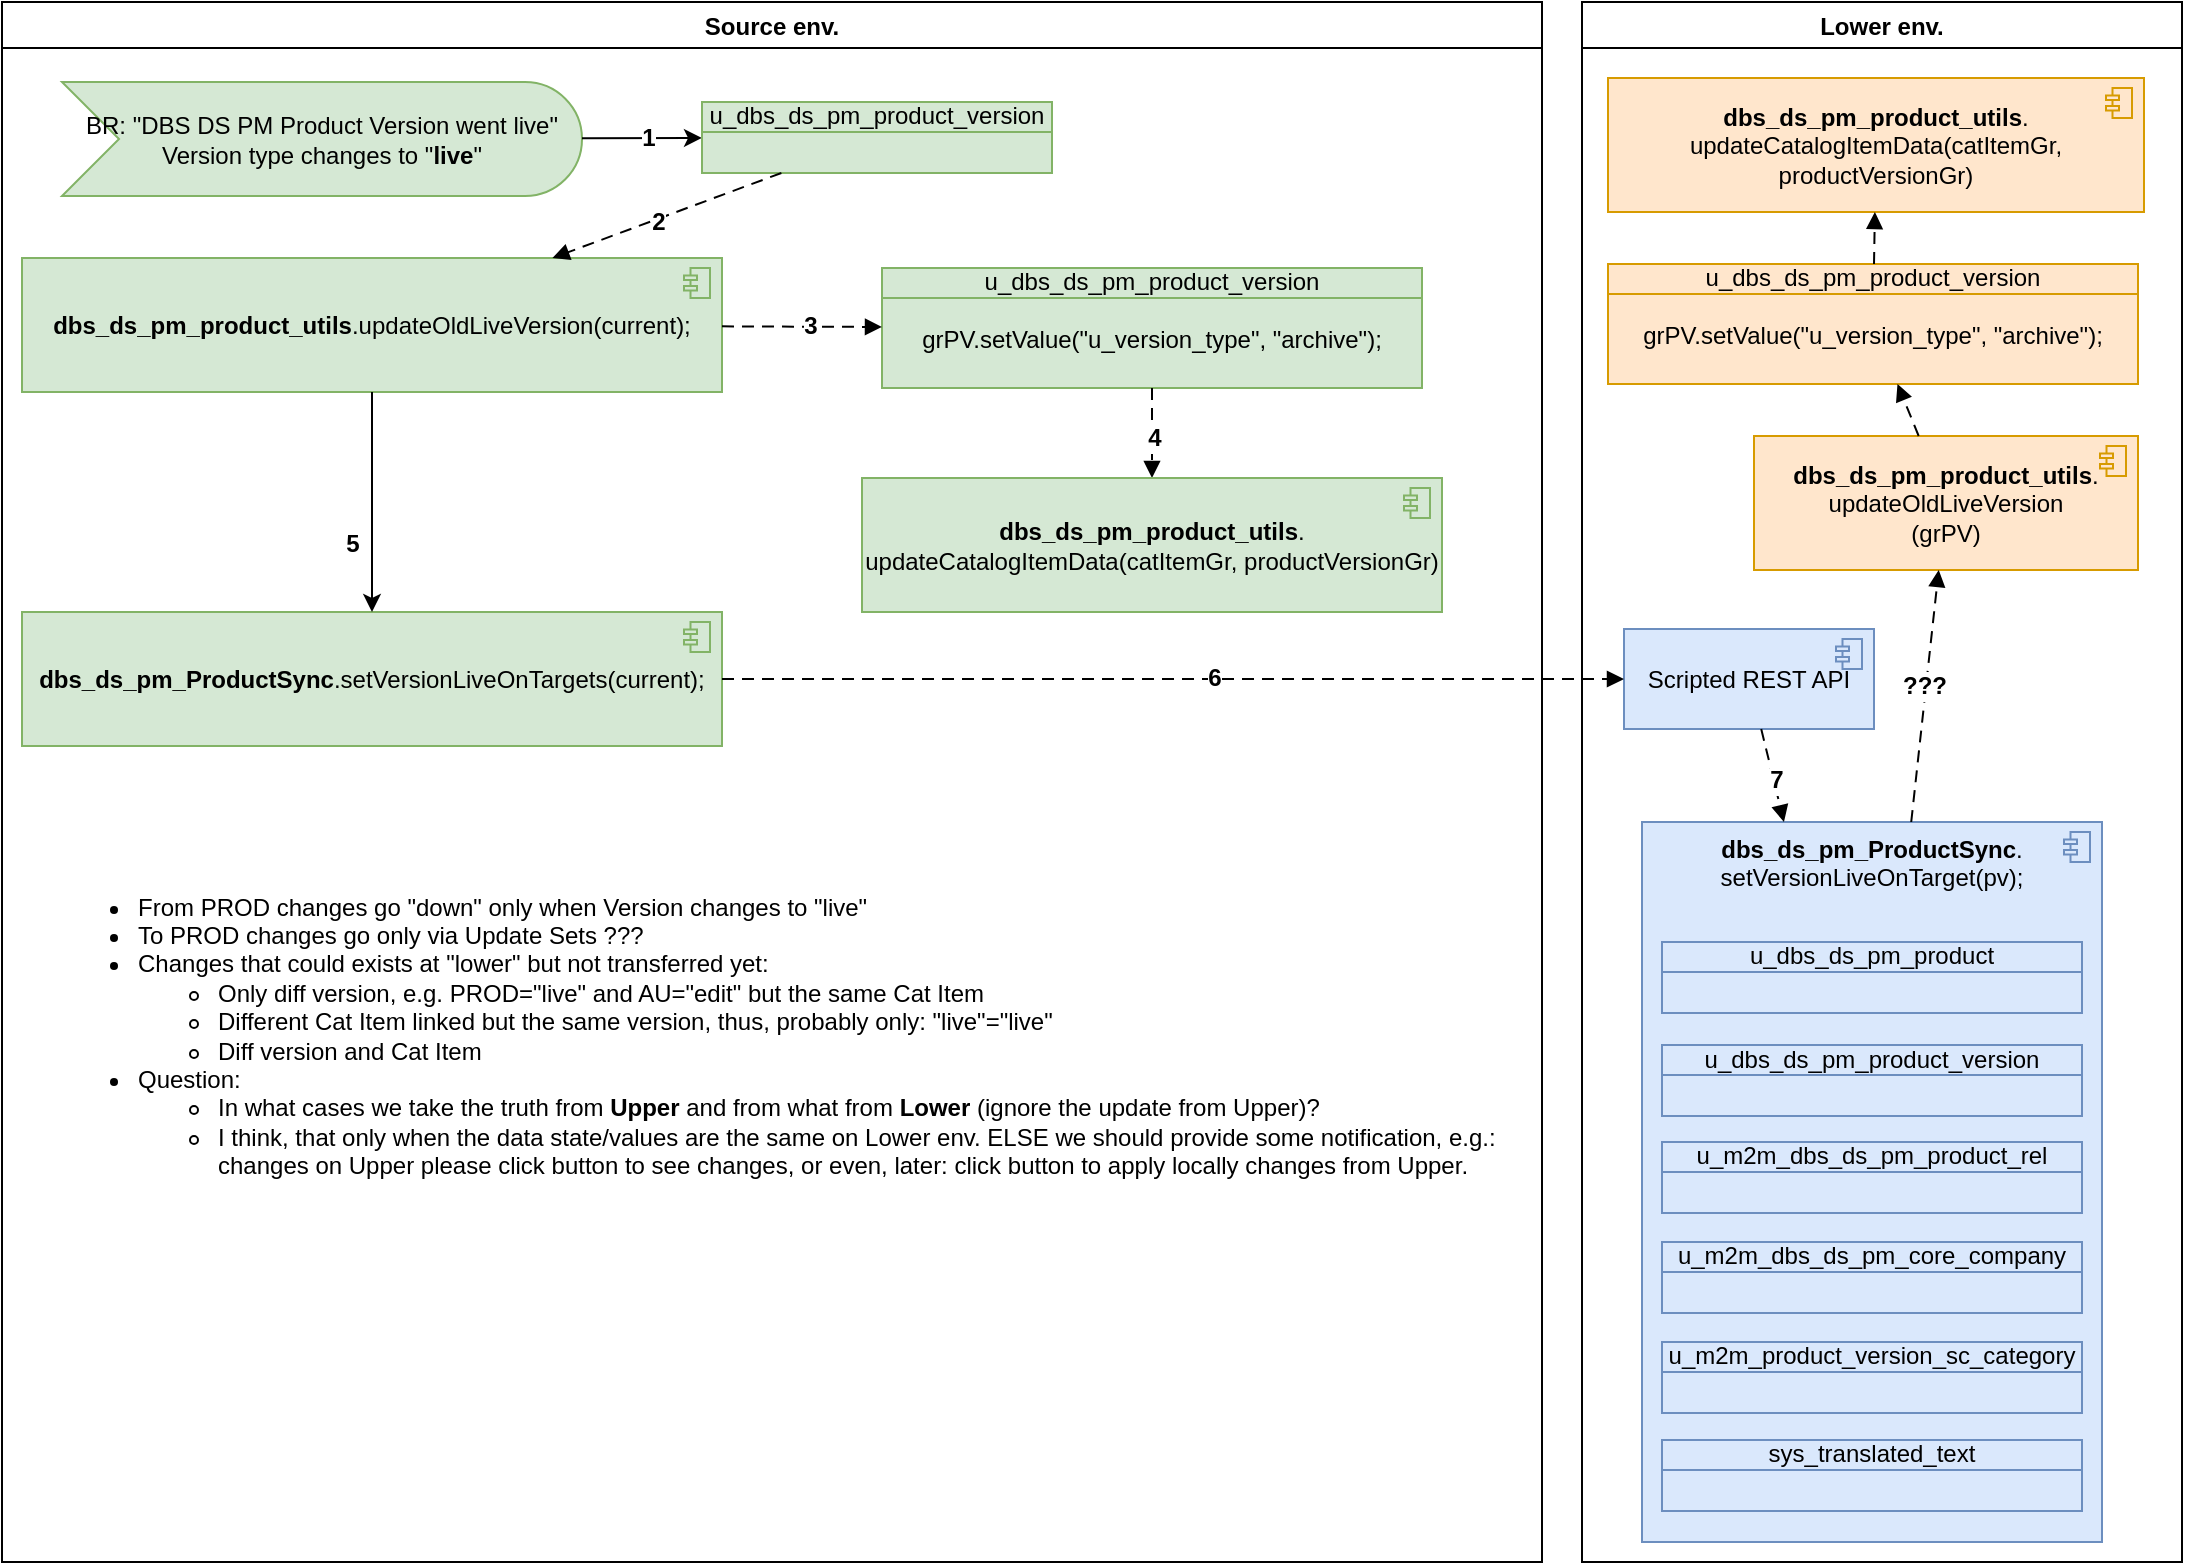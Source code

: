 <mxfile version="22.1.11" type="github" pages="3">
  <diagram name="Page-1" id="jKb18ju2QpwEmjpjgpJ_">
    <mxGraphModel dx="1578" dy="1831" grid="0" gridSize="10" guides="1" tooltips="1" connect="1" arrows="1" fold="1" page="1" pageScale="1" pageWidth="1169" pageHeight="827" math="0" shadow="0">
      <root>
        <mxCell id="0" />
        <mxCell id="1" parent="0" />
        <mxCell id="rB3nnP-iTHuCGY8ewRmM-4" value="BR: &quot;DBS DS PM Product Version went live&quot;&lt;br&gt;Version type changes to &quot;&lt;b&gt;live&lt;/b&gt;&quot;" style="html=1;outlineConnect=0;whiteSpace=wrap;fillColor=#d5e8d4;shape=mxgraph.archimate3.event;strokeColor=#82b366;" vertex="1" parent="1">
          <mxGeometry x="80" y="-770" width="260" height="57" as="geometry" />
        </mxCell>
        <mxCell id="rB3nnP-iTHuCGY8ewRmM-9" value="" style="edgeStyle=none;rounded=0;orthogonalLoop=1;jettySize=auto;html=1;fontSize=6;" edge="1" parent="1" source="rB3nnP-iTHuCGY8ewRmM-4" target="rB3nnP-iTHuCGY8ewRmM-31">
          <mxGeometry relative="1" as="geometry">
            <mxPoint x="334" y="-505.87" as="sourcePoint" />
            <mxPoint x="449" y="-479.87" as="targetPoint" />
          </mxGeometry>
        </mxCell>
        <mxCell id="rB3nnP-iTHuCGY8ewRmM-10" value="&lt;font style=&quot;font-size: 12px;&quot;&gt;&lt;b&gt;1&lt;/b&gt;&lt;/font&gt;" style="edgeLabel;html=1;align=center;verticalAlign=middle;resizable=0;points=[];fontSize=6;" vertex="1" connectable="0" parent="rB3nnP-iTHuCGY8ewRmM-9">
          <mxGeometry x="0.4" y="-1" relative="1" as="geometry">
            <mxPoint x="-9" y="-1" as="offset" />
          </mxGeometry>
        </mxCell>
        <mxCell id="rB3nnP-iTHuCGY8ewRmM-31" value="u_dbs_ds_pm_product_version" style="html=1;outlineConnect=0;whiteSpace=wrap;fillColor=#d5e8d4;shape=mxgraph.archimate3.businessObject;overflow=fill;strokeColor=#82b366;" vertex="1" parent="1">
          <mxGeometry x="400" y="-760" width="175" height="35.5" as="geometry" />
        </mxCell>
        <mxCell id="rB3nnP-iTHuCGY8ewRmM-57" value="&lt;b&gt;dbs_ds_pm_product_utils&lt;/b&gt;.updateOldLiveVersion(current);" style="html=1;outlineConnect=0;whiteSpace=wrap;fillColor=#d5e8d4;shape=mxgraph.archimate3.application;appType=comp;archiType=square;strokeColor=#82b366;verticalAlign=middle;" vertex="1" parent="1">
          <mxGeometry x="60" y="-682" width="350" height="67" as="geometry" />
        </mxCell>
        <mxCell id="rB3nnP-iTHuCGY8ewRmM-59" value="" style="html=1;endArrow=block;dashed=1;elbow=vertical;endFill=1;dashPattern=6 4;rounded=0;fontSize=12;" edge="1" parent="1" source="rB3nnP-iTHuCGY8ewRmM-31" target="rB3nnP-iTHuCGY8ewRmM-57">
          <mxGeometry width="160" relative="1" as="geometry">
            <mxPoint x="837" y="-180" as="sourcePoint" />
            <mxPoint x="1008" y="-180" as="targetPoint" />
          </mxGeometry>
        </mxCell>
        <mxCell id="rB3nnP-iTHuCGY8ewRmM-60" value="&lt;b&gt;2&lt;/b&gt;" style="edgeLabel;html=1;align=center;verticalAlign=middle;resizable=0;points=[];fontSize=12;" vertex="1" connectable="0" parent="rB3nnP-iTHuCGY8ewRmM-59">
          <mxGeometry x="0.091" y="1" relative="1" as="geometry">
            <mxPoint as="offset" />
          </mxGeometry>
        </mxCell>
        <mxCell id="rB3nnP-iTHuCGY8ewRmM-63" value="u_dbs_ds_pm_product_version&lt;br&gt;&lt;br&gt;grPV.setValue(&quot;u_version_type&quot;, &quot;archive&quot;);" style="html=1;outlineConnect=0;whiteSpace=wrap;fillColor=#d5e8d4;shape=mxgraph.archimate3.businessObject;overflow=fill;strokeColor=#82b366;" vertex="1" parent="1">
          <mxGeometry x="490" y="-677" width="270" height="60" as="geometry" />
        </mxCell>
        <mxCell id="rB3nnP-iTHuCGY8ewRmM-64" value="" style="html=1;endArrow=block;dashed=1;elbow=vertical;endFill=1;dashPattern=6 4;rounded=0;fontSize=12;" edge="1" parent="1" source="rB3nnP-iTHuCGY8ewRmM-57" target="rB3nnP-iTHuCGY8ewRmM-63">
          <mxGeometry width="160" relative="1" as="geometry">
            <mxPoint x="-15" y="-639" as="sourcePoint" />
            <mxPoint x="70" y="-639" as="targetPoint" />
          </mxGeometry>
        </mxCell>
        <mxCell id="rB3nnP-iTHuCGY8ewRmM-65" value="&lt;b&gt;3&lt;/b&gt;" style="edgeLabel;html=1;align=center;verticalAlign=middle;resizable=0;points=[];fontSize=12;" vertex="1" connectable="0" parent="rB3nnP-iTHuCGY8ewRmM-64">
          <mxGeometry x="0.091" y="1" relative="1" as="geometry">
            <mxPoint as="offset" />
          </mxGeometry>
        </mxCell>
        <mxCell id="rB3nnP-iTHuCGY8ewRmM-67" value="" style="html=1;endArrow=block;dashed=1;elbow=vertical;endFill=1;dashPattern=6 4;rounded=0;fontSize=12;" edge="1" parent="1" source="rB3nnP-iTHuCGY8ewRmM-63" target="rB3nnP-iTHuCGY8ewRmM-66">
          <mxGeometry width="160" relative="1" as="geometry">
            <mxPoint x="420" y="-638" as="sourcePoint" />
            <mxPoint x="500" y="-638" as="targetPoint" />
          </mxGeometry>
        </mxCell>
        <mxCell id="rB3nnP-iTHuCGY8ewRmM-68" value="&lt;b&gt;4&lt;/b&gt;" style="edgeLabel;html=1;align=center;verticalAlign=middle;resizable=0;points=[];fontSize=12;" vertex="1" connectable="0" parent="rB3nnP-iTHuCGY8ewRmM-67">
          <mxGeometry x="0.091" y="1" relative="1" as="geometry">
            <mxPoint as="offset" />
          </mxGeometry>
        </mxCell>
        <mxCell id="rB3nnP-iTHuCGY8ewRmM-69" value="Lower env." style="swimlane;" vertex="1" parent="1">
          <mxGeometry x="840" y="-810" width="300" height="780" as="geometry" />
        </mxCell>
        <mxCell id="rB3nnP-iTHuCGY8ewRmM-75" value="Scripted REST API" style="html=1;outlineConnect=0;whiteSpace=wrap;fillColor=#dae8fc;shape=mxgraph.archimate3.application;appType=comp;archiType=square;strokeColor=#6c8ebf;verticalAlign=middle;" vertex="1" parent="rB3nnP-iTHuCGY8ewRmM-69">
          <mxGeometry x="21" y="313.5" width="125" height="50" as="geometry" />
        </mxCell>
        <mxCell id="rB3nnP-iTHuCGY8ewRmM-78" value="&lt;b&gt;dbs_ds_pm_ProductSync&lt;/b&gt;.&lt;br&gt;setVersionLiveOnTarget(pv);" style="html=1;outlineConnect=0;whiteSpace=wrap;fillColor=#dae8fc;shape=mxgraph.archimate3.application;appType=comp;archiType=square;strokeColor=#6c8ebf;verticalAlign=top;" vertex="1" parent="rB3nnP-iTHuCGY8ewRmM-69">
          <mxGeometry x="30" y="410" width="230" height="360" as="geometry" />
        </mxCell>
        <mxCell id="rB3nnP-iTHuCGY8ewRmM-79" value="" style="html=1;endArrow=block;dashed=1;elbow=vertical;endFill=1;dashPattern=6 4;rounded=0;fontSize=12;" edge="1" parent="rB3nnP-iTHuCGY8ewRmM-69" source="rB3nnP-iTHuCGY8ewRmM-75" target="rB3nnP-iTHuCGY8ewRmM-78">
          <mxGeometry width="160" relative="1" as="geometry">
            <mxPoint x="-410" y="346.5" as="sourcePoint" />
            <mxPoint x="50" y="346.5" as="targetPoint" />
          </mxGeometry>
        </mxCell>
        <mxCell id="rB3nnP-iTHuCGY8ewRmM-80" value="&lt;b&gt;7&lt;/b&gt;" style="edgeLabel;html=1;align=center;verticalAlign=middle;resizable=0;points=[];fontSize=12;" vertex="1" connectable="0" parent="rB3nnP-iTHuCGY8ewRmM-79">
          <mxGeometry x="0.091" y="1" relative="1" as="geometry">
            <mxPoint as="offset" />
          </mxGeometry>
        </mxCell>
        <mxCell id="rB3nnP-iTHuCGY8ewRmM-87" value="u_dbs_ds_pm_product" style="html=1;outlineConnect=0;whiteSpace=wrap;fillColor=#dae8fc;shape=mxgraph.archimate3.businessObject;overflow=fill;strokeColor=#6c8ebf;" vertex="1" parent="rB3nnP-iTHuCGY8ewRmM-69">
          <mxGeometry x="40" y="470" width="210" height="35.5" as="geometry" />
        </mxCell>
        <mxCell id="rB3nnP-iTHuCGY8ewRmM-88" value="u_dbs_ds_pm_product_version" style="html=1;outlineConnect=0;whiteSpace=wrap;fillColor=#dae8fc;shape=mxgraph.archimate3.businessObject;overflow=fill;strokeColor=#6c8ebf;" vertex="1" parent="rB3nnP-iTHuCGY8ewRmM-69">
          <mxGeometry x="40" y="521.5" width="210" height="35.5" as="geometry" />
        </mxCell>
        <mxCell id="rB3nnP-iTHuCGY8ewRmM-89" value="u_m2m_dbs_ds_pm_product_rel" style="html=1;outlineConnect=0;whiteSpace=wrap;fillColor=#dae8fc;shape=mxgraph.archimate3.businessObject;overflow=fill;strokeColor=#6c8ebf;" vertex="1" parent="rB3nnP-iTHuCGY8ewRmM-69">
          <mxGeometry x="40" y="570" width="210" height="35.5" as="geometry" />
        </mxCell>
        <mxCell id="rB3nnP-iTHuCGY8ewRmM-90" value="u_m2m_dbs_ds_pm_core_company" style="html=1;outlineConnect=0;whiteSpace=wrap;fillColor=#dae8fc;shape=mxgraph.archimate3.businessObject;overflow=fill;strokeColor=#6c8ebf;" vertex="1" parent="rB3nnP-iTHuCGY8ewRmM-69">
          <mxGeometry x="40" y="620" width="210" height="35.5" as="geometry" />
        </mxCell>
        <mxCell id="rB3nnP-iTHuCGY8ewRmM-91" value="u_m2m_product_version_sc_category" style="html=1;outlineConnect=0;whiteSpace=wrap;fillColor=#dae8fc;shape=mxgraph.archimate3.businessObject;overflow=fill;strokeColor=#6c8ebf;" vertex="1" parent="rB3nnP-iTHuCGY8ewRmM-69">
          <mxGeometry x="40" y="670" width="210" height="35.5" as="geometry" />
        </mxCell>
        <mxCell id="rB3nnP-iTHuCGY8ewRmM-92" value="sys_translated_text" style="html=1;outlineConnect=0;whiteSpace=wrap;fillColor=#dae8fc;shape=mxgraph.archimate3.businessObject;overflow=fill;strokeColor=#6c8ebf;" vertex="1" parent="rB3nnP-iTHuCGY8ewRmM-69">
          <mxGeometry x="40" y="719" width="210" height="35.5" as="geometry" />
        </mxCell>
        <mxCell id="rB3nnP-iTHuCGY8ewRmM-93" value="&lt;b&gt;dbs_ds_pm_product_utils&lt;/b&gt;.&lt;br&gt;updateOldLiveVersion&lt;br&gt;(grPV)" style="html=1;outlineConnect=0;whiteSpace=wrap;fillColor=#ffe6cc;shape=mxgraph.archimate3.application;appType=comp;archiType=square;strokeColor=#d79b00;verticalAlign=middle;" vertex="1" parent="rB3nnP-iTHuCGY8ewRmM-69">
          <mxGeometry x="86" y="217" width="192" height="67" as="geometry" />
        </mxCell>
        <mxCell id="rB3nnP-iTHuCGY8ewRmM-94" value="" style="html=1;endArrow=block;dashed=1;elbow=vertical;endFill=1;dashPattern=6 4;rounded=0;fontSize=12;" edge="1" parent="rB3nnP-iTHuCGY8ewRmM-69" source="rB3nnP-iTHuCGY8ewRmM-78" target="rB3nnP-iTHuCGY8ewRmM-93">
          <mxGeometry width="160" relative="1" as="geometry">
            <mxPoint x="204" y="334" as="sourcePoint" />
            <mxPoint x="155" y="420" as="targetPoint" />
          </mxGeometry>
        </mxCell>
        <mxCell id="rB3nnP-iTHuCGY8ewRmM-95" value="&lt;b&gt;???&lt;/b&gt;" style="edgeLabel;html=1;align=center;verticalAlign=middle;resizable=0;points=[];fontSize=12;" vertex="1" connectable="0" parent="rB3nnP-iTHuCGY8ewRmM-94">
          <mxGeometry x="0.091" y="1" relative="1" as="geometry">
            <mxPoint as="offset" />
          </mxGeometry>
        </mxCell>
        <mxCell id="rB3nnP-iTHuCGY8ewRmM-98" value="u_dbs_ds_pm_product_version&lt;br&gt;&lt;br&gt;grPV.setValue(&quot;u_version_type&quot;, &quot;archive&quot;);" style="html=1;outlineConnect=0;whiteSpace=wrap;fillColor=#ffe6cc;shape=mxgraph.archimate3.businessObject;overflow=fill;strokeColor=#d79b00;" vertex="1" parent="rB3nnP-iTHuCGY8ewRmM-69">
          <mxGeometry x="13" y="131" width="265" height="60" as="geometry" />
        </mxCell>
        <mxCell id="rB3nnP-iTHuCGY8ewRmM-99" value="" style="html=1;endArrow=block;dashed=1;elbow=vertical;endFill=1;dashPattern=6 4;rounded=0;fontSize=12;" edge="1" parent="rB3nnP-iTHuCGY8ewRmM-69" source="rB3nnP-iTHuCGY8ewRmM-93" target="rB3nnP-iTHuCGY8ewRmM-98">
          <mxGeometry width="160" relative="1" as="geometry">
            <mxPoint x="175" y="420" as="sourcePoint" />
            <mxPoint x="191" y="271" as="targetPoint" />
          </mxGeometry>
        </mxCell>
        <mxCell id="rB3nnP-iTHuCGY8ewRmM-102" value="&lt;b&gt;dbs_ds_pm_product_utils&lt;/b&gt;.&lt;br&gt;updateCatalogItemData(catItemGr, productVersionGr)" style="html=1;outlineConnect=0;whiteSpace=wrap;fillColor=#ffe6cc;shape=mxgraph.archimate3.application;appType=comp;archiType=square;strokeColor=#d79b00;verticalAlign=middle;" vertex="1" parent="rB3nnP-iTHuCGY8ewRmM-69">
          <mxGeometry x="13" y="38" width="268" height="67" as="geometry" />
        </mxCell>
        <mxCell id="rB3nnP-iTHuCGY8ewRmM-103" value="" style="html=1;endArrow=block;dashed=1;elbow=vertical;endFill=1;dashPattern=6 4;rounded=0;fontSize=12;" edge="1" parent="rB3nnP-iTHuCGY8ewRmM-69" source="rB3nnP-iTHuCGY8ewRmM-98" target="rB3nnP-iTHuCGY8ewRmM-102">
          <mxGeometry width="160" relative="1" as="geometry">
            <mxPoint x="177" y="244" as="sourcePoint" />
            <mxPoint x="166" y="218" as="targetPoint" />
          </mxGeometry>
        </mxCell>
        <mxCell id="rB3nnP-iTHuCGY8ewRmM-74" value="Source env." style="swimlane;" vertex="1" parent="1">
          <mxGeometry x="50" y="-810" width="770" height="780" as="geometry" />
        </mxCell>
        <mxCell id="rB3nnP-iTHuCGY8ewRmM-66" value="&lt;b&gt;dbs_ds_pm_product_utils&lt;/b&gt;.&lt;br&gt;updateCatalogItemData(catItemGr, productVersionGr)" style="html=1;outlineConnect=0;whiteSpace=wrap;fillColor=#d5e8d4;shape=mxgraph.archimate3.application;appType=comp;archiType=square;strokeColor=#82b366;verticalAlign=middle;" vertex="1" parent="rB3nnP-iTHuCGY8ewRmM-74">
          <mxGeometry x="430" y="238" width="290" height="67" as="geometry" />
        </mxCell>
        <mxCell id="rB3nnP-iTHuCGY8ewRmM-58" value="&lt;b&gt;dbs_ds_pm_ProductSync&lt;/b&gt;.setVersionLiveOnTargets(current);" style="html=1;outlineConnect=0;whiteSpace=wrap;fillColor=#d5e8d4;shape=mxgraph.archimate3.application;appType=comp;archiType=square;strokeColor=#82b366;verticalAlign=middle;" vertex="1" parent="rB3nnP-iTHuCGY8ewRmM-74">
          <mxGeometry x="10" y="305" width="350" height="67" as="geometry" />
        </mxCell>
        <mxCell id="rB3nnP-iTHuCGY8ewRmM-104" value="&lt;ul&gt;&lt;li&gt;From PROD changes go &quot;down&quot; only when Version changes to &quot;live&quot;&lt;/li&gt;&lt;li&gt;To PROD changes go only via Update Sets ???&lt;/li&gt;&lt;li&gt;Changes that could exists at &quot;lower&quot; but not transferred yet:&lt;/li&gt;&lt;ul&gt;&lt;li&gt;Only diff version, e.g. PROD=&quot;live&quot; and AU=&quot;edit&quot; but the same Cat Item&lt;/li&gt;&lt;li&gt;Different Cat Item linked but the same version, thus, probably only: &quot;live&quot;=&quot;live&quot;&lt;/li&gt;&lt;li&gt;Diff version and Cat Item&lt;/li&gt;&lt;/ul&gt;&lt;li&gt;Question:&lt;/li&gt;&lt;ul&gt;&lt;li&gt;In what cases we take the truth from &lt;b&gt;Upper&lt;/b&gt; and from what from &lt;b&gt;Lower &lt;/b&gt;(ignore the update from Upper)?&lt;/li&gt;&lt;li&gt;I think, that only when the data state/values are the same on Lower env. ELSE we should provide some notification, e.g.: changes on Upper please click button to see changes, or even, later: click button to apply locally changes from Upper.&lt;/li&gt;&lt;/ul&gt;&lt;/ul&gt;" style="text;html=1;strokeColor=none;fillColor=none;align=left;verticalAlign=middle;whiteSpace=wrap;rounded=0;" vertex="1" parent="rB3nnP-iTHuCGY8ewRmM-74">
          <mxGeometry x="26" y="401" width="726" height="231" as="geometry" />
        </mxCell>
        <mxCell id="rB3nnP-iTHuCGY8ewRmM-76" value="" style="html=1;endArrow=block;dashed=1;elbow=vertical;endFill=1;dashPattern=6 4;rounded=0;fontSize=12;" edge="1" parent="1" source="rB3nnP-iTHuCGY8ewRmM-58" target="rB3nnP-iTHuCGY8ewRmM-75">
          <mxGeometry width="160" relative="1" as="geometry">
            <mxPoint x="245" y="-648" as="sourcePoint" />
            <mxPoint x="245" y="-450" as="targetPoint" />
          </mxGeometry>
        </mxCell>
        <mxCell id="rB3nnP-iTHuCGY8ewRmM-77" value="&lt;b&gt;6&lt;/b&gt;" style="edgeLabel;html=1;align=center;verticalAlign=middle;resizable=0;points=[];fontSize=12;" vertex="1" connectable="0" parent="rB3nnP-iTHuCGY8ewRmM-76">
          <mxGeometry x="0.091" y="1" relative="1" as="geometry">
            <mxPoint as="offset" />
          </mxGeometry>
        </mxCell>
        <mxCell id="rB3nnP-iTHuCGY8ewRmM-96" value="" style="edgeStyle=none;rounded=0;orthogonalLoop=1;jettySize=auto;html=1;fontSize=6;" edge="1" parent="1" source="rB3nnP-iTHuCGY8ewRmM-57" target="rB3nnP-iTHuCGY8ewRmM-58">
          <mxGeometry relative="1" as="geometry">
            <mxPoint x="350" y="-732" as="sourcePoint" />
            <mxPoint x="410" y="-732" as="targetPoint" />
          </mxGeometry>
        </mxCell>
        <mxCell id="rB3nnP-iTHuCGY8ewRmM-97" value="&lt;font style=&quot;font-size: 12px;&quot;&gt;&lt;b&gt;5&lt;/b&gt;&lt;/font&gt;" style="edgeLabel;html=1;align=center;verticalAlign=middle;resizable=0;points=[];fontSize=6;" vertex="1" connectable="0" parent="rB3nnP-iTHuCGY8ewRmM-96">
          <mxGeometry x="0.4" y="-1" relative="1" as="geometry">
            <mxPoint x="-9" y="-1" as="offset" />
          </mxGeometry>
        </mxCell>
      </root>
    </mxGraphModel>
  </diagram>
  <diagram id="A9atjqQcvO9QiG16HSPO" name="DeltaUsers">
    <mxGraphModel dx="1760" dy="2032" grid="0" gridSize="10" guides="1" tooltips="1" connect="1" arrows="1" fold="1" page="1" pageScale="1" pageWidth="1169" pageHeight="827" math="0" shadow="0">
      <root>
        <mxCell id="0" />
        <mxCell id="1" parent="0" />
        <mxCell id="I46VwtQyG4tnVIlK6Zi4-1" value="ServiceNow (target)" style="swimlane;" parent="1" vertex="1">
          <mxGeometry x="10" y="-803" width="961" height="609" as="geometry" />
        </mxCell>
        <mxCell id="I46VwtQyG4tnVIlK6Zi4-2" value="Scheduled Data Import&amp;nbsp;&amp;lt;scheduled_import_set&amp;gt;" style="html=1;outlineConnect=0;whiteSpace=wrap;fillColor=#d5e8d4;shape=mxgraph.archimate3.application;appType=comp;archiType=square;strokeColor=#82b366;verticalAlign=top;" parent="I46VwtQyG4tnVIlK6Zi4-1" vertex="1">
          <mxGeometry x="289" y="45" width="637.75" height="546" as="geometry" />
        </mxCell>
        <mxCell id="I46VwtQyG4tnVIlK6Zi4-3" value="DBS ACAT Personendatenimport" style="html=1;outlineConnect=0;whiteSpace=wrap;fillColor=#d5e8d4;shape=mxgraph.archimate3.application;appType=func;archiType=rounded;strokeColor=#82b366;verticalAlign=top;align=left;" parent="I46VwtQyG4tnVIlK6Zi4-1" vertex="1">
          <mxGeometry x="309" y="85" width="608.75" height="486" as="geometry" />
        </mxCell>
        <mxCell id="I46VwtQyG4tnVIlK6Zi4-4" value="Daily" style="html=1;outlineConnect=0;whiteSpace=wrap;fillColor=#d5e8d4;shape=mxgraph.archimate3.event;strokeColor=#82b366;" parent="I46VwtQyG4tnVIlK6Zi4-1" vertex="1">
          <mxGeometry x="138" y="133.88" width="87" height="57" as="geometry" />
        </mxCell>
        <mxCell id="I46VwtQyG4tnVIlK6Zi4-5" value="Load Staging Data" style="html=1;outlineConnect=0;whiteSpace=wrap;fillColor=#d5e8d4;shape=mxgraph.archimate3.application;appType=proc;archiType=rounded;strokeColor=#82b366;verticalAlign=top;" parent="I46VwtQyG4tnVIlK6Zi4-1" vertex="1">
          <mxGeometry x="325" y="115" width="575.25" height="161" as="geometry" />
        </mxCell>
        <mxCell id="I46VwtQyG4tnVIlK6Zi4-7" value="Get&amp;nbsp;Data" style="html=1;outlineConnect=0;whiteSpace=wrap;fillColor=#d5e8d4;shape=mxgraph.archimate3.application;appType=proc;archiType=rounded;strokeColor=#82b366;verticalAlign=middle;" parent="I46VwtQyG4tnVIlK6Zi4-1" vertex="1">
          <mxGeometry x="545.38" y="135.86" width="125" height="53.05" as="geometry" />
        </mxCell>
        <mxCell id="I46VwtQyG4tnVIlK6Zi4-9" value="" style="edgeStyle=none;rounded=0;orthogonalLoop=1;jettySize=auto;html=1;fontSize=6;" parent="I46VwtQyG4tnVIlK6Zi4-1" source="I46VwtQyG4tnVIlK6Zi4-4" target="I46VwtQyG4tnVIlK6Zi4-7" edge="1">
          <mxGeometry relative="1" as="geometry">
            <mxPoint x="144" y="134.13" as="sourcePoint" />
            <mxPoint x="365" y="163.161" as="targetPoint" />
          </mxGeometry>
        </mxCell>
        <mxCell id="I46VwtQyG4tnVIlK6Zi4-10" value="&lt;font style=&quot;font-size: 12px;&quot;&gt;&lt;b&gt;1&lt;/b&gt;&lt;/font&gt;" style="edgeLabel;html=1;align=center;verticalAlign=middle;resizable=0;points=[];fontSize=6;" parent="I46VwtQyG4tnVIlK6Zi4-9" vertex="1" connectable="0">
          <mxGeometry x="0.4" y="-1" relative="1" as="geometry">
            <mxPoint x="-17" y="3" as="offset" />
          </mxGeometry>
        </mxCell>
        <mxCell id="I46VwtQyG4tnVIlK6Zi4-13" value="Personenstammdaten - SysUser &amp;lt;sys_transform_map&amp;gt;" style="html=1;outlineConnect=0;whiteSpace=wrap;fillColor=#d5e8d4;shape=mxgraph.archimate3.application;appType=proc;archiType=rounded;strokeColor=#82b366;verticalAlign=top;" parent="I46VwtQyG4tnVIlK6Zi4-1" vertex="1">
          <mxGeometry x="328" y="321" width="572.25" height="229" as="geometry" />
        </mxCell>
        <mxCell id="I46VwtQyG4tnVIlK6Zi4-14" value="Field Map &amp;lt;sys_transform_entry&amp;gt;" style="html=1;outlineConnect=0;whiteSpace=wrap;fillColor=#d5e8d4;shape=mxgraph.archimate3.application;appType=comp;archiType=square;strokeColor=#82b366;verticalAlign=top;" parent="I46VwtQyG4tnVIlK6Zi4-1" vertex="1">
          <mxGeometry x="568" y="365" width="277" height="176" as="geometry" />
        </mxCell>
        <mxCell id="I46VwtQyG4tnVIlK6Zi4-15" value="" style="html=1;endArrow=block;dashed=1;elbow=vertical;endFill=1;dashPattern=6 4;rounded=0;fontSize=12;" parent="I46VwtQyG4tnVIlK6Zi4-1" source="I46VwtQyG4tnVIlK6Zi4-5" target="I46VwtQyG4tnVIlK6Zi4-13" edge="1">
          <mxGeometry width="160" relative="1" as="geometry">
            <mxPoint x="889" y="220" as="sourcePoint" />
            <mxPoint x="1154" y="220" as="targetPoint" />
          </mxGeometry>
        </mxCell>
        <mxCell id="I46VwtQyG4tnVIlK6Zi4-16" value="&lt;b&gt;3&lt;/b&gt;" style="edgeLabel;html=1;align=center;verticalAlign=middle;resizable=0;points=[];fontSize=12;" parent="I46VwtQyG4tnVIlK6Zi4-15" vertex="1" connectable="0">
          <mxGeometry x="0.091" y="1" relative="1" as="geometry">
            <mxPoint x="4" y="-3" as="offset" />
          </mxGeometry>
        </mxCell>
        <mxCell id="I46VwtQyG4tnVIlK6Zi4-18" value="u_personenstammdaten" style="html=1;outlineConnect=0;whiteSpace=wrap;fillColor=#d5e8d4;shape=mxgraph.archimate3.businessObject;overflow=fill;strokeColor=#82b366;" parent="I46VwtQyG4tnVIlK6Zi4-1" vertex="1">
          <mxGeometry x="365" y="219" width="159.75" height="40" as="geometry" />
        </mxCell>
        <mxCell id="I46VwtQyG4tnVIlK6Zi4-20" value="" style="html=1;endArrow=open;elbow=vertical;endFill=0;dashed=1;dashPattern=1 4;rounded=0;fillColor=#00b9f2;" parent="I46VwtQyG4tnVIlK6Zi4-1" source="I46VwtQyG4tnVIlK6Zi4-7" target="I46VwtQyG4tnVIlK6Zi4-18" edge="1">
          <mxGeometry width="160" relative="1" as="geometry">
            <mxPoint x="504.75" y="1091.13" as="sourcePoint" />
            <mxPoint x="304.75" y="1050.13" as="targetPoint" />
          </mxGeometry>
        </mxCell>
        <mxCell id="I46VwtQyG4tnVIlK6Zi4-21" value="" style="html=1;endArrow=open;elbow=vertical;endFill=0;dashed=1;dashPattern=1 4;rounded=0;fillColor=#00b9f2;edgeStyle=orthogonalEdgeStyle;" parent="I46VwtQyG4tnVIlK6Zi4-1" source="I46VwtQyG4tnVIlK6Zi4-14" target="I46VwtQyG4tnVIlK6Zi4-18" edge="1">
          <mxGeometry width="160" relative="1" as="geometry">
            <mxPoint x="797" y="233" as="sourcePoint" />
            <mxPoint x="527" y="275" as="targetPoint" />
            <Array as="points">
              <mxPoint x="452" y="380" />
            </Array>
          </mxGeometry>
        </mxCell>
        <mxCell id="I46VwtQyG4tnVIlK6Zi4-31" value="sys_user&lt;br&gt;&lt;br&gt;Active = True/False" style="html=1;outlineConnect=0;whiteSpace=wrap;fillColor=#d5e8d4;shape=mxgraph.archimate3.businessObject;overflow=fill;strokeColor=#82b366;" parent="I46VwtQyG4tnVIlK6Zi4-1" vertex="1">
          <mxGeometry x="365" y="424.75" width="161" height="54.25" as="geometry" />
        </mxCell>
        <mxCell id="I46VwtQyG4tnVIlK6Zi4-32" value="" style="html=1;endArrow=open;elbow=vertical;endFill=0;dashed=1;dashPattern=1 4;rounded=0;fillColor=#00b9f2;edgeStyle=orthogonalEdgeStyle;" parent="I46VwtQyG4tnVIlK6Zi4-1" source="I46VwtQyG4tnVIlK6Zi4-60" target="I46VwtQyG4tnVIlK6Zi4-31" edge="1">
          <mxGeometry width="160" relative="1" as="geometry">
            <mxPoint x="592.5" y="469.5" as="sourcePoint" />
            <mxPoint x="462" y="293" as="targetPoint" />
          </mxGeometry>
        </mxCell>
        <mxCell id="I46VwtQyG4tnVIlK6Zi4-60" value="&lt;br style=&quot;border-color: var(--border-color);&quot;&gt;&lt;span style=&quot;&quot;&gt;&amp;nbsp;&lt;/span&gt;&lt;span style=&quot;border-color: var(--border-color);&quot;&gt;&lt;span style=&quot;white-space: pre;&quot;&gt;&amp;nbsp;&amp;nbsp;&amp;nbsp;&amp;nbsp;&lt;/span&gt;&lt;/span&gt;&lt;span style=&quot;&quot;&gt;if (STATUS_ACATUSER = 0) {&lt;/span&gt;&lt;br style=&quot;border-color: var(--border-color);&quot;&gt;&lt;span style=&quot;border-color: var(--border-color);&quot;&gt;&lt;span style=&quot;white-space: pre;&quot;&gt;&amp;nbsp;&amp;nbsp;&amp;nbsp;&amp;nbsp;&lt;/span&gt;&lt;span style=&quot;border-color: var(--border-color);&quot;&gt;&lt;span style=&quot;white-space: pre;&quot;&gt;&amp;nbsp;&amp;nbsp;&amp;nbsp;&amp;nbsp;&lt;/span&gt;&lt;/span&gt;&lt;/span&gt;&lt;span style=&quot;&quot;&gt;then&lt;/span&gt;&lt;br style=&quot;border-color: var(--border-color);&quot;&gt;&lt;span style=&quot;border-color: var(--border-color);&quot;&gt;&lt;span style=&quot;white-space: pre;&quot;&gt;&amp;nbsp;&amp;nbsp;&amp;nbsp;&amp;nbsp;&lt;/span&gt;&lt;/span&gt;&lt;span style=&quot;border-color: var(--border-color);&quot;&gt;&lt;span style=&quot;white-space: pre;&quot;&gt;&amp;nbsp;&amp;nbsp;&amp;nbsp;&amp;nbsp;&lt;/span&gt;&lt;span style=&quot;border-color: var(--border-color);&quot;&gt;&lt;span style=&quot;white-space: pre;&quot;&gt;&amp;nbsp;&amp;nbsp;&amp;nbsp;&amp;nbsp;&lt;/span&gt;&lt;/span&gt;&lt;/span&gt;&lt;span style=&quot;&quot;&gt;sys_user.active=&lt;/span&gt;&lt;b style=&quot;border-color: var(--border-color);&quot;&gt;False&lt;br style=&quot;border-color: var(--border-color);&quot;&gt;&lt;/b&gt;&lt;span style=&quot;border-color: var(--border-color);&quot;&gt;&lt;span style=&quot;white-space: pre;&quot;&gt;&amp;nbsp;&amp;nbsp;&amp;nbsp;&amp;nbsp;&lt;/span&gt;&lt;span style=&quot;border-color: var(--border-color);&quot;&gt;&lt;span style=&quot;white-space: pre;&quot;&gt;&amp;nbsp;&amp;nbsp;&amp;nbsp;&amp;nbsp;&lt;/span&gt;&lt;/span&gt;&lt;/span&gt;&lt;span style=&quot;&quot;&gt;else&lt;/span&gt;&lt;br style=&quot;border-color: var(--border-color);&quot;&gt;&lt;span style=&quot;border-color: var(--border-color);&quot;&gt;&lt;span style=&quot;white-space: pre;&quot;&gt;&amp;nbsp;&amp;nbsp;&amp;nbsp;&amp;nbsp;&lt;/span&gt;&lt;/span&gt;&lt;span style=&quot;border-color: var(--border-color);&quot;&gt;&lt;span style=&quot;white-space: pre;&quot;&gt;&amp;nbsp;&amp;nbsp;&amp;nbsp;&amp;nbsp;&lt;/span&gt;&lt;span style=&quot;border-color: var(--border-color);&quot;&gt;&lt;span style=&quot;white-space: pre;&quot;&gt;&amp;nbsp;&amp;nbsp;&amp;nbsp;&amp;nbsp;&lt;/span&gt;&lt;/span&gt;&lt;/span&gt;&lt;span style=&quot;&quot;&gt;sys_user.active=&lt;/span&gt;&lt;span style=&quot;border-color: var(--border-color);&quot;&gt;&lt;span style=&quot;border-color: var(--border-color); font-weight: bold;&quot;&gt;True&lt;/span&gt;&lt;br style=&quot;border-color: var(--border-color);&quot;&gt;&lt;span style=&quot;border-color: var(--border-color);&quot;&gt;&lt;span style=&quot;white-space: pre;&quot;&gt;&amp;nbsp;&amp;nbsp;&amp;nbsp;&amp;nbsp;&lt;/span&gt;&lt;/span&gt;}&lt;br&gt;&lt;/span&gt;" style="html=1;outlineConnect=0;whiteSpace=wrap;fillColor=#fff2cc;shape=mxgraph.archimate3.application;appType=comp;archiType=square;strokeColor=#d6b656;verticalAlign=top;align=left;" parent="I46VwtQyG4tnVIlK6Zi4-1" vertex="1">
          <mxGeometry x="599" y="393" width="214" height="140" as="geometry" />
        </mxCell>
        <mxCell id="I46VwtQyG4tnVIlK6Zi4-41" value="Source" style="swimlane;" parent="1" vertex="1">
          <mxGeometry x="995" y="-803" width="168.5" height="608" as="geometry" />
        </mxCell>
        <mxCell id="I46VwtQyG4tnVIlK6Zi4-42" value="Oracle DB" style="html=1;outlineConnect=0;whiteSpace=wrap;fillColor=#dae8fc;shape=mxgraph.archimate3.application;appType=comp;archiType=square;strokeColor=#6c8ebf;verticalAlign=top;" parent="I46VwtQyG4tnVIlK6Zi4-41" vertex="1">
          <mxGeometry x="10.25" y="41" width="148" height="255" as="geometry" />
        </mxCell>
        <mxCell id="I46VwtQyG4tnVIlK6Zi4-43" value="Select * FROM &lt;br&gt;&lt;br&gt;DBO_SST.&lt;br&gt;v_m2c_personensync &lt;br&gt;&lt;br&gt;WHERE KONTOTYP&lt;br&gt;IN (1,2,3,5)" style="html=1;outlineConnect=0;whiteSpace=wrap;fillColor=#dae8fc;shape=mxgraph.archimate3.application;appType=comp;archiType=square;strokeColor=#6c8ebf;verticalAlign=top;align=left;" parent="I46VwtQyG4tnVIlK6Zi4-41" vertex="1">
          <mxGeometry x="21" y="98.85" width="130.75" height="131" as="geometry" />
        </mxCell>
        <mxCell id="I46VwtQyG4tnVIlK6Zi4-46" value="" style="html=1;endArrow=block;dashed=1;elbow=vertical;endFill=1;dashPattern=6 4;rounded=0;fontSize=12;" parent="1" source="I46VwtQyG4tnVIlK6Zi4-7" target="I46VwtQyG4tnVIlK6Zi4-43" edge="1">
          <mxGeometry width="160" relative="1" as="geometry">
            <mxPoint x="911.25" y="-93" as="sourcePoint" />
            <mxPoint x="981.25" y="-163" as="targetPoint" />
          </mxGeometry>
        </mxCell>
        <mxCell id="I46VwtQyG4tnVIlK6Zi4-47" value="&lt;b&gt;2&lt;/b&gt;" style="edgeLabel;html=1;align=center;verticalAlign=middle;resizable=0;points=[];fontSize=12;" parent="I46VwtQyG4tnVIlK6Zi4-46" vertex="1" connectable="0">
          <mxGeometry x="0.091" y="1" relative="1" as="geometry">
            <mxPoint as="offset" />
          </mxGeometry>
        </mxCell>
      </root>
    </mxGraphModel>
  </diagram>
  <diagram name="InActiveUser" id="58SacWd6kYEhIV6t45Bb">
    <mxGraphModel dx="1760" dy="2032" grid="0" gridSize="10" guides="1" tooltips="1" connect="1" arrows="1" fold="1" page="1" pageScale="1" pageWidth="1169" pageHeight="827" math="0" shadow="0">
      <root>
        <mxCell id="3hLvqZhibla9Zf9oLhwZ-0" />
        <mxCell id="3hLvqZhibla9Zf9oLhwZ-1" parent="3hLvqZhibla9Zf9oLhwZ-0" />
        <mxCell id="3hLvqZhibla9Zf9oLhwZ-2" value="ServiceNow (target)" style="swimlane;" vertex="1" parent="3hLvqZhibla9Zf9oLhwZ-1">
          <mxGeometry x="10" y="-803" width="923" height="602" as="geometry" />
        </mxCell>
        <mxCell id="3hLvqZhibla9Zf9oLhwZ-3" value="Scheduled Data Import&amp;nbsp;&amp;lt;scheduled_import_set&amp;gt;" style="html=1;outlineConnect=0;whiteSpace=wrap;fillColor=#d5e8d4;shape=mxgraph.archimate3.application;appType=comp;archiType=square;strokeColor=#82b366;verticalAlign=top;" vertex="1" parent="3hLvqZhibla9Zf9oLhwZ-2">
          <mxGeometry x="262" y="45" width="637.75" height="537" as="geometry" />
        </mxCell>
        <mxCell id="3hLvqZhibla9Zf9oLhwZ-4" value="DBS ACAT Personendatenimport" style="html=1;outlineConnect=0;whiteSpace=wrap;fillColor=#d5e8d4;shape=mxgraph.archimate3.application;appType=func;archiType=rounded;strokeColor=#82b366;verticalAlign=top;align=left;" vertex="1" parent="3hLvqZhibla9Zf9oLhwZ-2">
          <mxGeometry x="282" y="85" width="608.75" height="483" as="geometry" />
        </mxCell>
        <mxCell id="3hLvqZhibla9Zf9oLhwZ-5" value="Daily" style="html=1;outlineConnect=0;whiteSpace=wrap;fillColor=#d5e8d4;shape=mxgraph.archimate3.event;strokeColor=#82b366;" vertex="1" parent="3hLvqZhibla9Zf9oLhwZ-2">
          <mxGeometry x="24" y="133.88" width="87" height="57" as="geometry" />
        </mxCell>
        <mxCell id="3hLvqZhibla9Zf9oLhwZ-6" value="Load Staging Data" style="html=1;outlineConnect=0;whiteSpace=wrap;fillColor=#d5e8d4;shape=mxgraph.archimate3.application;appType=proc;archiType=rounded;strokeColor=#82b366;verticalAlign=top;" vertex="1" parent="3hLvqZhibla9Zf9oLhwZ-2">
          <mxGeometry x="298" y="115" width="575.25" height="232" as="geometry" />
        </mxCell>
        <mxCell id="3hLvqZhibla9Zf9oLhwZ-7" value="Pre Script&lt;br&gt;&lt;br&gt;Truncate Staging Data" style="html=1;outlineConnect=0;whiteSpace=wrap;fillColor=#d5e8d4;shape=mxgraph.archimate3.application;appType=proc;archiType=rounded;strokeColor=#82b366;verticalAlign=middle;" vertex="1" parent="3hLvqZhibla9Zf9oLhwZ-2">
          <mxGeometry x="338" y="135.88" width="162" height="55" as="geometry" />
        </mxCell>
        <mxCell id="3hLvqZhibla9Zf9oLhwZ-8" value="Get &lt;b&gt;&lt;font color=&quot;#ff3333&quot;&gt;ALL&lt;/font&gt;&lt;/b&gt; Data" style="html=1;outlineConnect=0;whiteSpace=wrap;fillColor=#d5e8d4;shape=mxgraph.archimate3.application;appType=proc;archiType=rounded;strokeColor=#82b366;verticalAlign=middle;" vertex="1" parent="3hLvqZhibla9Zf9oLhwZ-2">
          <mxGeometry x="723" y="135.86" width="125" height="53.05" as="geometry" />
        </mxCell>
        <mxCell id="3hLvqZhibla9Zf9oLhwZ-9" value="" style="edgeStyle=none;rounded=0;orthogonalLoop=1;jettySize=auto;html=1;fontSize=6;" edge="1" parent="3hLvqZhibla9Zf9oLhwZ-2" source="3hLvqZhibla9Zf9oLhwZ-5" target="3hLvqZhibla9Zf9oLhwZ-7">
          <mxGeometry relative="1" as="geometry">
            <mxPoint x="144" y="134.13" as="sourcePoint" />
            <mxPoint x="237" y="138" as="targetPoint" />
          </mxGeometry>
        </mxCell>
        <mxCell id="3hLvqZhibla9Zf9oLhwZ-10" value="&lt;font style=&quot;font-size: 12px;&quot;&gt;&lt;b&gt;1&lt;/b&gt;&lt;/font&gt;" style="edgeLabel;html=1;align=center;verticalAlign=middle;resizable=0;points=[];fontSize=6;" vertex="1" connectable="0" parent="3hLvqZhibla9Zf9oLhwZ-9">
          <mxGeometry x="0.4" y="-1" relative="1" as="geometry">
            <mxPoint x="-17" y="3" as="offset" />
          </mxGeometry>
        </mxCell>
        <mxCell id="3hLvqZhibla9Zf9oLhwZ-11" value="" style="html=1;endArrow=block;dashed=1;elbow=vertical;endFill=1;dashPattern=6 4;rounded=0;fontSize=12;" edge="1" parent="3hLvqZhibla9Zf9oLhwZ-2" source="3hLvqZhibla9Zf9oLhwZ-7" target="3hLvqZhibla9Zf9oLhwZ-8">
          <mxGeometry width="160" relative="1" as="geometry">
            <mxPoint x="279.75" y="433.13" as="sourcePoint" />
            <mxPoint x="589.75" y="472.686" as="targetPoint" />
          </mxGeometry>
        </mxCell>
        <mxCell id="3hLvqZhibla9Zf9oLhwZ-12" value="&lt;b&gt;2&lt;/b&gt;" style="edgeLabel;html=1;align=center;verticalAlign=middle;resizable=0;points=[];fontSize=12;" vertex="1" connectable="0" parent="3hLvqZhibla9Zf9oLhwZ-11">
          <mxGeometry x="0.091" y="1" relative="1" as="geometry">
            <mxPoint as="offset" />
          </mxGeometry>
        </mxCell>
        <mxCell id="3hLvqZhibla9Zf9oLhwZ-15" value="" style="html=1;endArrow=block;dashed=1;elbow=vertical;endFill=1;dashPattern=6 4;rounded=0;fontSize=12;" edge="1" parent="3hLvqZhibla9Zf9oLhwZ-2" source="3hLvqZhibla9Zf9oLhwZ-6" target="3hLvqZhibla9Zf9oLhwZ-27">
          <mxGeometry width="160" relative="1" as="geometry">
            <mxPoint x="862" y="220" as="sourcePoint" />
            <mxPoint x="586.44" y="335" as="targetPoint" />
          </mxGeometry>
        </mxCell>
        <mxCell id="3hLvqZhibla9Zf9oLhwZ-16" value="&lt;b&gt;4&lt;/b&gt;" style="edgeLabel;html=1;align=center;verticalAlign=middle;resizable=0;points=[];fontSize=12;" vertex="1" connectable="0" parent="3hLvqZhibla9Zf9oLhwZ-15">
          <mxGeometry x="0.091" y="1" relative="1" as="geometry">
            <mxPoint x="4" y="-3" as="offset" />
          </mxGeometry>
        </mxCell>
        <mxCell id="3hLvqZhibla9Zf9oLhwZ-17" value="u_dbs_acat_imp_person_id" style="html=1;outlineConnect=0;whiteSpace=wrap;fillColor=#d5e8d4;shape=mxgraph.archimate3.businessObject;overflow=fill;strokeColor=#82b366;" vertex="1" parent="3hLvqZhibla9Zf9oLhwZ-2">
          <mxGeometry x="338" y="236" width="159.75" height="51" as="geometry" />
        </mxCell>
        <mxCell id="3hLvqZhibla9Zf9oLhwZ-18" value="" style="html=1;endArrow=open;elbow=vertical;endFill=0;dashed=1;dashPattern=1 4;rounded=0;fillColor=#00b9f2;" edge="1" parent="3hLvqZhibla9Zf9oLhwZ-2" source="3hLvqZhibla9Zf9oLhwZ-7" target="3hLvqZhibla9Zf9oLhwZ-17">
          <mxGeometry width="160" relative="1" as="geometry">
            <mxPoint x="467.75" y="1081.13" as="sourcePoint" />
            <mxPoint x="267.75" y="1040.13" as="targetPoint" />
          </mxGeometry>
        </mxCell>
        <mxCell id="3hLvqZhibla9Zf9oLhwZ-19" value="" style="html=1;endArrow=open;elbow=vertical;endFill=0;dashed=1;dashPattern=1 4;rounded=0;fillColor=#00b9f2;" edge="1" parent="3hLvqZhibla9Zf9oLhwZ-2" source="3hLvqZhibla9Zf9oLhwZ-8" target="3hLvqZhibla9Zf9oLhwZ-17">
          <mxGeometry width="160" relative="1" as="geometry">
            <mxPoint x="477.75" y="1091.13" as="sourcePoint" />
            <mxPoint x="277.75" y="1050.13" as="targetPoint" />
          </mxGeometry>
        </mxCell>
        <mxCell id="3hLvqZhibla9Zf9oLhwZ-21" value="DB VIEW:&lt;br&gt;&lt;br&gt;sys_user_view" style="html=1;outlineConnect=0;whiteSpace=wrap;fillColor=#d5e8d4;shape=mxgraph.archimate3.businessObject;overflow=fill;strokeColor=#82b366;" vertex="1" parent="3hLvqZhibla9Zf9oLhwZ-2">
          <mxGeometry x="24" y="332" width="160" height="58" as="geometry" />
        </mxCell>
        <mxCell id="3hLvqZhibla9Zf9oLhwZ-22" value="" style="html=1;endArrow=open;elbow=vertical;endFill=0;dashed=1;dashPattern=1 4;rounded=0;fillColor=#00b9f2;" edge="1" parent="3hLvqZhibla9Zf9oLhwZ-2" source="3hLvqZhibla9Zf9oLhwZ-21" target="A-56lgZp5MI0nFmK1f4I-0">
          <mxGeometry width="160" relative="1" as="geometry">
            <mxPoint x="291" y="-245" as="sourcePoint" />
            <mxPoint x="365" y="435.275" as="targetPoint" />
          </mxGeometry>
        </mxCell>
        <mxCell id="3hLvqZhibla9Zf9oLhwZ-23" value="" style="html=1;endArrow=open;elbow=vertical;endFill=0;dashed=1;dashPattern=1 4;rounded=0;fillColor=#00b9f2;" edge="1" parent="3hLvqZhibla9Zf9oLhwZ-2" source="3hLvqZhibla9Zf9oLhwZ-21" target="3hLvqZhibla9Zf9oLhwZ-17">
          <mxGeometry width="160" relative="1" as="geometry">
            <mxPoint x="123.842" y="200" as="sourcePoint" />
            <mxPoint x="177.126" y="247" as="targetPoint" />
          </mxGeometry>
        </mxCell>
        <mxCell id="3hLvqZhibla9Zf9oLhwZ-24" value="&lt;b style=&quot;font-size: 13px;&quot;&gt;Left&lt;br&gt;Join&lt;/b&gt;" style="edgeLabel;html=1;align=center;verticalAlign=middle;resizable=0;points=[];" vertex="1" connectable="0" parent="3hLvqZhibla9Zf9oLhwZ-23">
          <mxGeometry x="-0.083" y="2" relative="1" as="geometry">
            <mxPoint x="-27" as="offset" />
          </mxGeometry>
        </mxCell>
        <mxCell id="3hLvqZhibla9Zf9oLhwZ-27" value="Post Script" style="html=1;outlineConnect=0;whiteSpace=wrap;fillColor=#d5e8d4;shape=mxgraph.archimate3.application;appType=proc;archiType=rounded;strokeColor=#82b366;verticalAlign=top;align=center;" vertex="1" parent="3hLvqZhibla9Zf9oLhwZ-2">
          <mxGeometry x="300.62" y="427" width="570" height="111" as="geometry" />
        </mxCell>
        <mxCell id="3hLvqZhibla9Zf9oLhwZ-28" value="&lt;div style=&quot;text-align: left;&quot;&gt;&lt;span style=&quot;background-color: initial; border-color: var(--border-color);&quot;&gt;if (missing in the LEFT JOIN) {&lt;/span&gt;&lt;br&gt;&lt;/div&gt;&lt;span style=&quot;border-color: var(--border-color);&quot;&gt;&lt;div style=&quot;text-align: left;&quot;&gt;&lt;span style=&quot;background-color: initial; border-color: var(--border-color);&quot;&gt;&lt;span style=&quot;border-color: var(--border-color);&quot;&gt;&amp;nbsp; &amp;nbsp;&amp;nbsp;&lt;/span&gt;&lt;span style=&quot;border-color: var(--border-color);&quot;&gt;&lt;span style=&quot;border-color: var(--border-color);&quot;&gt;&amp;nbsp;&amp;nbsp;&amp;nbsp;&amp;nbsp;&lt;/span&gt;&lt;/span&gt;&lt;/span&gt;&lt;span style=&quot;background-color: initial; border-color: var(--border-color);&quot;&gt;then&lt;/span&gt;&lt;/div&gt;&lt;/span&gt;&lt;span style=&quot;border-color: var(--border-color);&quot;&gt;&lt;div style=&quot;text-align: left;&quot;&gt;&lt;span style=&quot;background-color: initial; border-color: var(--border-color);&quot;&gt;&lt;span style=&quot;border-color: var(--border-color);&quot;&gt;&amp;nbsp; &amp;nbsp;&amp;nbsp;&lt;/span&gt;&lt;/span&gt;&lt;span style=&quot;background-color: initial; border-color: var(--border-color);&quot;&gt;&lt;span style=&quot;border-color: var(--border-color);&quot;&gt;&amp;nbsp;&amp;nbsp;&amp;nbsp;&amp;nbsp;&lt;/span&gt;&lt;span style=&quot;border-color: var(--border-color);&quot;&gt;&lt;span style=&quot;border-color: var(--border-color);&quot;&gt;&amp;nbsp;&amp;nbsp;&amp;nbsp;&amp;nbsp;&lt;/span&gt;&lt;/span&gt;&lt;/span&gt;&lt;span style=&quot;background-color: initial; border-color: var(--border-color);&quot;&gt;sys_user.active=&lt;/span&gt;&lt;b style=&quot;background-color: initial; border-color: var(--border-color);&quot;&gt;False&lt;/b&gt;&lt;/div&gt;&lt;/span&gt;&lt;span style=&quot;border-color: var(--border-color);&quot;&gt;&lt;div style=&quot;text-align: left;&quot;&gt;&lt;span style=&quot;background-color: initial;&quot;&gt;}&lt;/span&gt;&lt;/div&gt;&lt;div style=&quot;text-align: left;&quot;&gt;&lt;br&gt;&lt;/div&gt;&lt;/span&gt;" style="html=1;outlineConnect=0;whiteSpace=wrap;fillColor=#d5e8d4;shape=mxgraph.archimate3.application;appType=comp;archiType=square;strokeColor=#82b366;verticalAlign=top;" vertex="1" parent="3hLvqZhibla9Zf9oLhwZ-2">
          <mxGeometry x="327.99" y="449" width="240" height="77" as="geometry" />
        </mxCell>
        <mxCell id="3hLvqZhibla9Zf9oLhwZ-32" value="" style="html=1;endArrow=open;elbow=vertical;endFill=0;dashed=1;dashPattern=1 4;rounded=0;fillColor=#00b9f2;entryX=0.75;entryY=1;entryDx=0;entryDy=0;entryPerimeter=0;edgeStyle=orthogonalEdgeStyle;" edge="1" parent="3hLvqZhibla9Zf9oLhwZ-2" source="3hLvqZhibla9Zf9oLhwZ-28" target="3hLvqZhibla9Zf9oLhwZ-21">
          <mxGeometry width="160" relative="1" as="geometry">
            <mxPoint x="187.625" y="443" as="sourcePoint" />
            <mxPoint x="158" y="289" as="targetPoint" />
          </mxGeometry>
        </mxCell>
        <mxCell id="A-56lgZp5MI0nFmK1f4I-0" value="sys_user&lt;br&gt;&lt;br&gt;Active = True/False" style="html=1;outlineConnect=0;whiteSpace=wrap;fillColor=#d5e8d4;shape=mxgraph.archimate3.businessObject;overflow=fill;strokeColor=#82b366;" vertex="1" parent="3hLvqZhibla9Zf9oLhwZ-2">
          <mxGeometry x="24" y="236" width="161" height="54.25" as="geometry" />
        </mxCell>
        <mxCell id="3hLvqZhibla9Zf9oLhwZ-33" value="Source" style="swimlane;" vertex="1" parent="3hLvqZhibla9Zf9oLhwZ-1">
          <mxGeometry x="945" y="-803" width="218.5" height="604" as="geometry" />
        </mxCell>
        <mxCell id="3hLvqZhibla9Zf9oLhwZ-34" value="Oracle DB" style="html=1;outlineConnect=0;whiteSpace=wrap;fillColor=#dae8fc;shape=mxgraph.archimate3.application;appType=comp;archiType=square;strokeColor=#6c8ebf;verticalAlign=top;" vertex="1" parent="3hLvqZhibla9Zf9oLhwZ-33">
          <mxGeometry x="10.25" y="41" width="198.75" height="306" as="geometry" />
        </mxCell>
        <mxCell id="3hLvqZhibla9Zf9oLhwZ-35" value="Select&amp;nbsp;&lt;br&gt;&lt;span style=&quot;white-space: pre;&quot;&gt;&#x9;&lt;/span&gt;KVD_ID &lt;br&gt;FROM &lt;br&gt;DBO_SST.v_m2c_personensync &lt;br&gt;&lt;br&gt;WHERE KONTOTYP&lt;br&gt;IN (1,2,3,5)" style="html=1;outlineConnect=0;whiteSpace=wrap;fillColor=#dae8fc;shape=mxgraph.archimate3.application;appType=comp;archiType=square;strokeColor=#6c8ebf;verticalAlign=top;align=left;" vertex="1" parent="3hLvqZhibla9Zf9oLhwZ-33">
          <mxGeometry x="18.88" y="96.89" width="181.12" height="131" as="geometry" />
        </mxCell>
        <mxCell id="3hLvqZhibla9Zf9oLhwZ-36" value="" style="html=1;endArrow=block;dashed=1;elbow=vertical;endFill=1;dashPattern=6 4;rounded=0;fontSize=12;" edge="1" parent="3hLvqZhibla9Zf9oLhwZ-1" source="3hLvqZhibla9Zf9oLhwZ-8" target="3hLvqZhibla9Zf9oLhwZ-35">
          <mxGeometry width="160" relative="1" as="geometry">
            <mxPoint x="911.25" y="-93" as="sourcePoint" />
            <mxPoint x="981.25" y="-163" as="targetPoint" />
          </mxGeometry>
        </mxCell>
        <mxCell id="3hLvqZhibla9Zf9oLhwZ-37" value="&lt;b&gt;3&lt;/b&gt;" style="edgeLabel;html=1;align=center;verticalAlign=middle;resizable=0;points=[];fontSize=12;" vertex="1" connectable="0" parent="3hLvqZhibla9Zf9oLhwZ-36">
          <mxGeometry x="0.091" y="1" relative="1" as="geometry">
            <mxPoint as="offset" />
          </mxGeometry>
        </mxCell>
      </root>
    </mxGraphModel>
  </diagram>
</mxfile>
